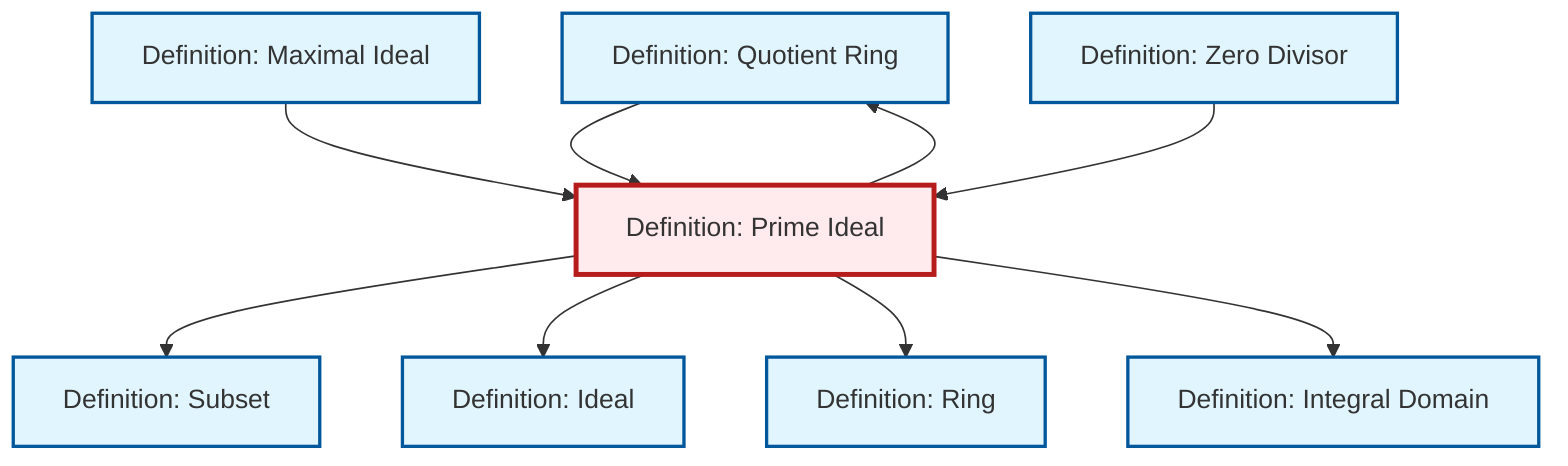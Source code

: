 graph TD
    classDef definition fill:#e1f5fe,stroke:#01579b,stroke-width:2px
    classDef theorem fill:#f3e5f5,stroke:#4a148c,stroke-width:2px
    classDef axiom fill:#fff3e0,stroke:#e65100,stroke-width:2px
    classDef example fill:#e8f5e9,stroke:#1b5e20,stroke-width:2px
    classDef current fill:#ffebee,stroke:#b71c1c,stroke-width:3px
    def-quotient-ring["Definition: Quotient Ring"]:::definition
    def-zero-divisor["Definition: Zero Divisor"]:::definition
    def-integral-domain["Definition: Integral Domain"]:::definition
    def-ideal["Definition: Ideal"]:::definition
    def-subset["Definition: Subset"]:::definition
    def-maximal-ideal["Definition: Maximal Ideal"]:::definition
    def-prime-ideal["Definition: Prime Ideal"]:::definition
    def-ring["Definition: Ring"]:::definition
    def-prime-ideal --> def-subset
    def-prime-ideal --> def-ideal
    def-quotient-ring --> def-prime-ideal
    def-maximal-ideal --> def-prime-ideal
    def-zero-divisor --> def-prime-ideal
    def-prime-ideal --> def-quotient-ring
    def-prime-ideal --> def-ring
    def-prime-ideal --> def-integral-domain
    class def-prime-ideal current